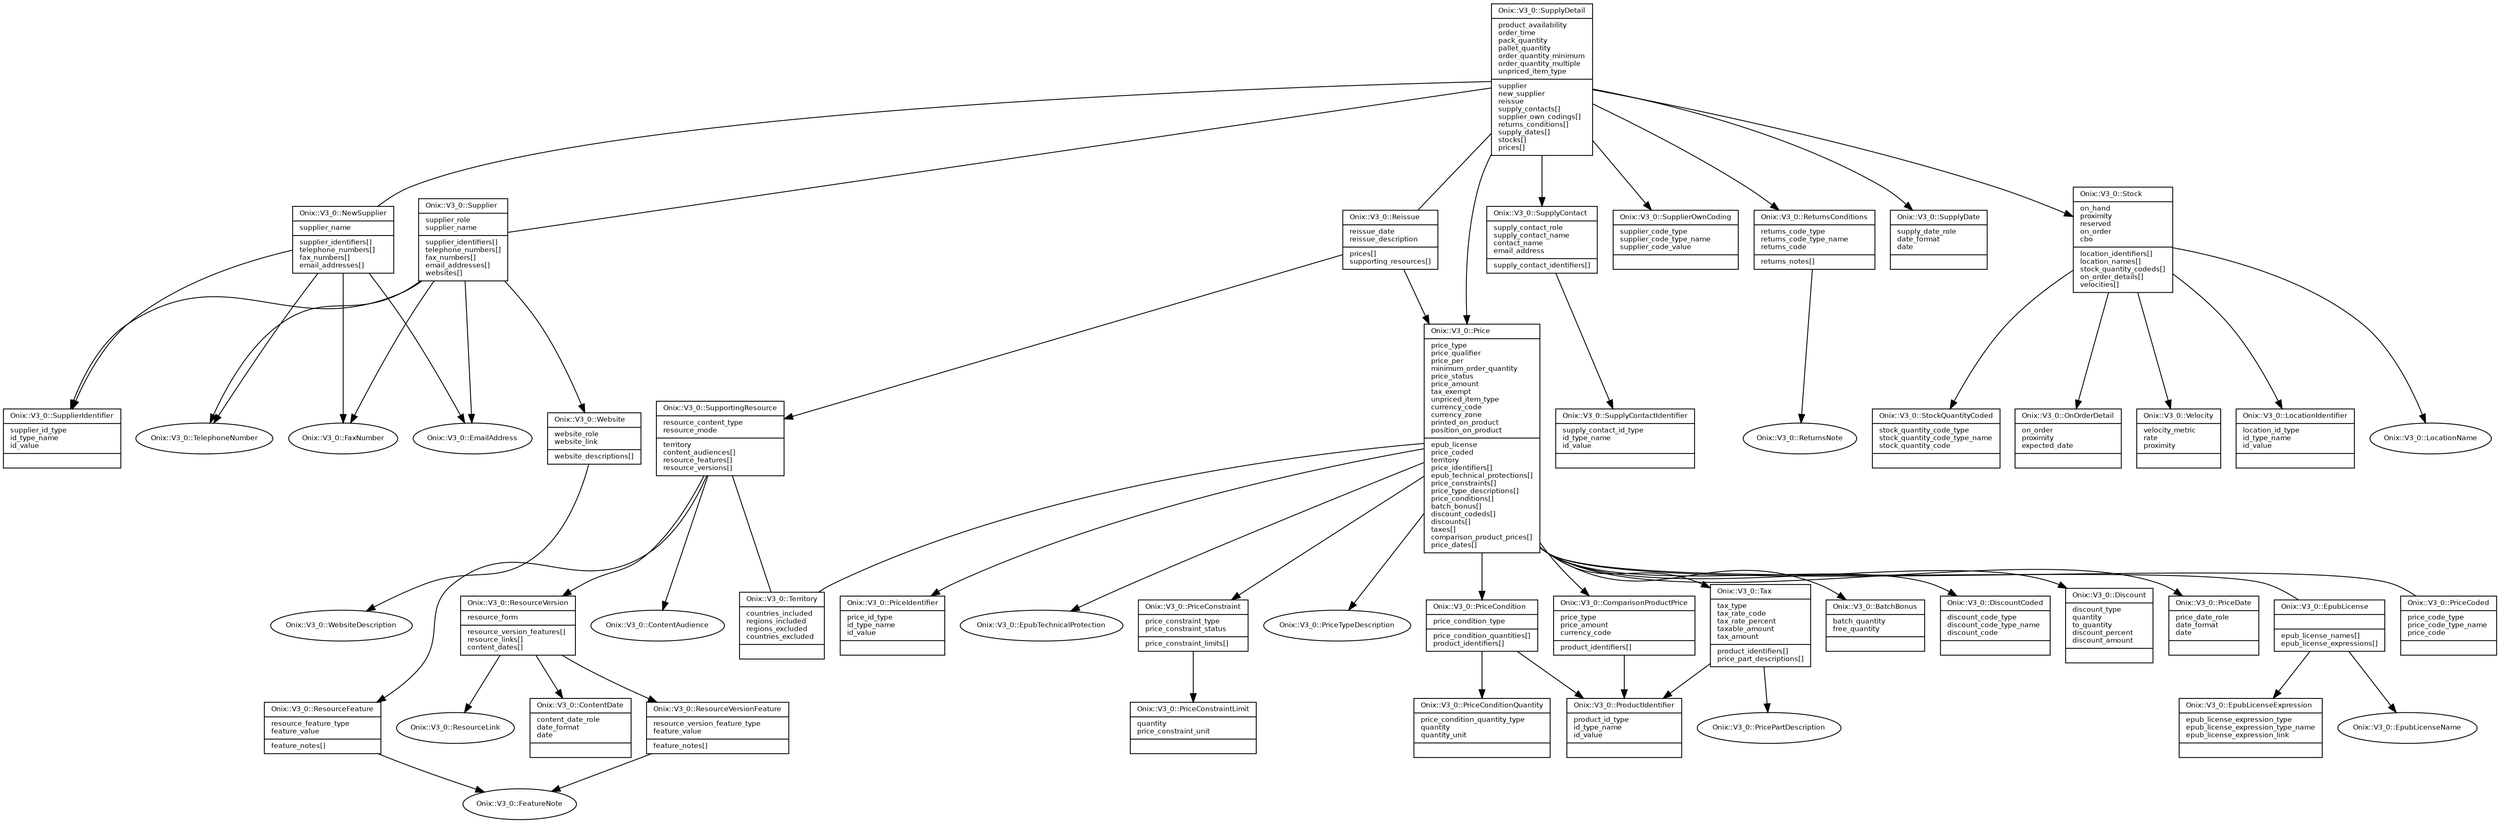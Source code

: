 digraph G {
  fontname = "Bitstream Vera Sans"
  fontsize = 8

  node [
    fontname = "Bitstream Vera Sans"
    fontsize = 8
    shape = "record"
  ]

  edge [
    fontname = "Bitstream Vera Sans"
    fontsize = 8
  ]

  SupplyDetail [
    label = "{Onix::V3_0::SupplyDetail\l|product_availability\lorder_time\lpack_quantity\lpallet_quantity\lorder_quantity_minimum\lorder_quantity_multiple\lunpriced_item_type\l|supplier\lnew_supplier\lreissue\lsupply_contacts[]\lsupplier_own_codings[]\lreturns_conditions[]\lsupply_dates[]\lstocks[]\lprices[]\l}"
  ]

  SupplyDetail -> Supplier [arrowhead=none]
  SupplyDetail -> NewSupplier [arrowhead=none]
  SupplyDetail -> Reissue [arrowhead=none]
  SupplyDetail -> SupplyContact [arrowhead=normal]
  SupplyDetail -> SupplierOwnCoding [arrowhead=normal]
  SupplyDetail -> ReturnsConditions [arrowhead=normal]
  SupplyDetail -> SupplyDate [arrowhead=normal]
  SupplyDetail -> Stock [arrowhead=normal]
  SupplyDetail -> Price [arrowhead=normal]

  Supplier [
    label = "{Onix::V3_0::Supplier\l|supplier_role\lsupplier_name\l|supplier_identifiers[]\ltelephone_numbers[]\lfax_numbers[]\lemail_addresses[]\lwebsites[]\l}"
  ]

  Supplier -> SupplierIdentifier [arrowhead=normal]
  Supplier -> TelephoneNumber [arrowhead=normal]
  Supplier -> FaxNumber [arrowhead=normal]
  Supplier -> EmailAddress [arrowhead=normal]
  Supplier -> Website [arrowhead=normal]

  SupplierIdentifier [
    label = "{Onix::V3_0::SupplierIdentifier\l|supplier_id_type\lid_type_name\lid_value\l|\l}"
  ]




  TelephoneNumber [
    label = "Onix::V3_0::TelephoneNumber", shape = oval
  ]




  FaxNumber [
    label = "Onix::V3_0::FaxNumber", shape = oval
  ]




  EmailAddress [
    label = "Onix::V3_0::EmailAddress", shape = oval
  ]




  Website [
    label = "{Onix::V3_0::Website\l|website_role\lwebsite_link\l|website_descriptions[]\l}"
  ]

  Website -> WebsiteDescription [arrowhead=normal]

  WebsiteDescription [
    label = "Onix::V3_0::WebsiteDescription", shape = oval
  ]




  NewSupplier [
    label = "{Onix::V3_0::NewSupplier\l|supplier_name\l|supplier_identifiers[]\ltelephone_numbers[]\lfax_numbers[]\lemail_addresses[]\l}"
  ]

  NewSupplier -> SupplierIdentifier [arrowhead=normal]
  NewSupplier -> TelephoneNumber [arrowhead=normal]
  NewSupplier -> FaxNumber [arrowhead=normal]
  NewSupplier -> EmailAddress [arrowhead=normal]





  Reissue [
    label = "{Onix::V3_0::Reissue\l|reissue_date\lreissue_description\l|prices[]\lsupporting_resources[]\l}"
  ]

  Reissue -> Price [arrowhead=normal]
  Reissue -> SupportingResource [arrowhead=normal]

  Price [
    label = "{Onix::V3_0::Price\l|price_type\lprice_qualifier\lprice_per\lminimum_order_quantity\lprice_status\lprice_amount\ltax_exempt\lunpriced_item_type\lcurrency_code\lcurrency_zone\lprinted_on_product\lposition_on_product\l|epub_license\lprice_coded\lterritory\lprice_identifiers[]\lepub_technical_protections[]\lprice_constraints[]\lprice_type_descriptions[]\lprice_conditions[]\lbatch_bonus[]\ldiscount_codeds[]\ldiscounts[]\ltaxes[]\lcomparison_product_prices[]\lprice_dates[]\l}"
  ]

  Price -> EpubLicense [arrowhead=none]
  Price -> PriceCoded [arrowhead=none]
  Price -> Territory [arrowhead=none]
  Price -> PriceIdentifier [arrowhead=normal]
  Price -> EpubTechnicalProtection [arrowhead=normal]
  Price -> PriceConstraint [arrowhead=normal]
  Price -> PriceTypeDescription [arrowhead=normal]
  Price -> PriceCondition [arrowhead=normal]
  Price -> BatchBonus [arrowhead=normal]
  Price -> DiscountCoded [arrowhead=normal]
  Price -> Discount [arrowhead=normal]
  Price -> Tax [arrowhead=normal]
  Price -> ComparisonProductPrice [arrowhead=normal]
  Price -> PriceDate [arrowhead=normal]

  EpubLicense [
    label = "{Onix::V3_0::EpubLicense\l|\l|epub_license_names[]\lepub_license_expressions[]\l}"
  ]

  EpubLicense -> EpubLicenseName [arrowhead=normal]
  EpubLicense -> EpubLicenseExpression [arrowhead=normal]

  EpubLicenseName [
    label = "Onix::V3_0::EpubLicenseName", shape = oval
  ]




  EpubLicenseExpression [
    label = "{Onix::V3_0::EpubLicenseExpression\l|epub_license_expression_type\lepub_license_expression_type_name\lepub_license_expression_link\l|\l}"
  ]




  PriceCoded [
    label = "{Onix::V3_0::PriceCoded\l|price_code_type\lprice_code_type_name\lprice_code\l|\l}"
  ]




  Territory [
    label = "{Onix::V3_0::Territory\l|countries_included\lregions_included\lregions_excluded\lcountries_excluded\l|\l}"
  ]




  PriceIdentifier [
    label = "{Onix::V3_0::PriceIdentifier\l|price_id_type\lid_type_name\lid_value\l|\l}"
  ]




  EpubTechnicalProtection [
    label = "Onix::V3_0::EpubTechnicalProtection", shape = oval
  ]




  PriceConstraint [
    label = "{Onix::V3_0::PriceConstraint\l|price_constraint_type\lprice_constraint_status\l|price_constraint_limits[]\l}"
  ]

  PriceConstraint -> PriceConstraintLimit [arrowhead=normal]

  PriceConstraintLimit [
    label = "{Onix::V3_0::PriceConstraintLimit\l|quantity\lprice_constraint_unit\l|\l}"
  ]




  PriceTypeDescription [
    label = "Onix::V3_0::PriceTypeDescription", shape = oval
  ]




  PriceCondition [
    label = "{Onix::V3_0::PriceCondition\l|price_condition_type\l|price_condition_quantities[]\lproduct_identifiers[]\l}"
  ]

  PriceCondition -> PriceConditionQuantity [arrowhead=normal]
  PriceCondition -> ProductIdentifier [arrowhead=normal]

  PriceConditionQuantity [
    label = "{Onix::V3_0::PriceConditionQuantity\l|price_condition_quantity_type\lquantity\lquantity_unit\l|\l}"
  ]




  ProductIdentifier [
    label = "{Onix::V3_0::ProductIdentifier\l|product_id_type\lid_type_name\lid_value\l|\l}"
  ]




  BatchBonus [
    label = "{Onix::V3_0::BatchBonus\l|batch_quantity\lfree_quantity\l|\l}"
  ]




  DiscountCoded [
    label = "{Onix::V3_0::DiscountCoded\l|discount_code_type\ldiscount_code_type_name\ldiscount_code\l|\l}"
  ]




  Discount [
    label = "{Onix::V3_0::Discount\l|discount_type\lquantity\lto_quantity\ldiscount_percent\ldiscount_amount\l|\l}"
  ]




  Tax [
    label = "{Onix::V3_0::Tax\l|tax_type\ltax_rate_code\ltax_rate_percent\ltaxable_amount\ltax_amount\l|product_identifiers[]\lprice_part_descriptions[]\l}"
  ]

  Tax -> ProductIdentifier [arrowhead=normal]
  Tax -> PricePartDescription [arrowhead=normal]


  PricePartDescription [
    label = "Onix::V3_0::PricePartDescription", shape = oval
  ]




  ComparisonProductPrice [
    label = "{Onix::V3_0::ComparisonProductPrice\l|price_type\lprice_amount\lcurrency_code\l|product_identifiers[]\l}"
  ]

  ComparisonProductPrice -> ProductIdentifier [arrowhead=normal]


  PriceDate [
    label = "{Onix::V3_0::PriceDate\l|price_date_role\ldate_format\ldate\l|\l}"
  ]




  SupportingResource [
    label = "{Onix::V3_0::SupportingResource\l|resource_content_type\lresource_mode\l|territory\lcontent_audiences[]\lresource_features[]\lresource_versions[]\l}"
  ]

  SupportingResource -> Territory [arrowhead=none]
  SupportingResource -> ContentAudience [arrowhead=normal]
  SupportingResource -> ResourceFeature [arrowhead=normal]
  SupportingResource -> ResourceVersion [arrowhead=normal]


  ContentAudience [
    label = "Onix::V3_0::ContentAudience", shape = oval
  ]




  ResourceFeature [
    label = "{Onix::V3_0::ResourceFeature\l|resource_feature_type\lfeature_value\l|feature_notes[]\l}"
  ]

  ResourceFeature -> FeatureNote [arrowhead=normal]

  FeatureNote [
    label = "Onix::V3_0::FeatureNote", shape = oval
  ]




  ResourceVersion [
    label = "{Onix::V3_0::ResourceVersion\l|resource_form\l|resource_version_features[]\lresource_links[]\lcontent_dates[]\l}"
  ]

  ResourceVersion -> ResourceVersionFeature [arrowhead=normal]
  ResourceVersion -> ResourceLink [arrowhead=normal]
  ResourceVersion -> ContentDate [arrowhead=normal]

  ResourceVersionFeature [
    label = "{Onix::V3_0::ResourceVersionFeature\l|resource_version_feature_type\lfeature_value\l|feature_notes[]\l}"
  ]

  ResourceVersionFeature -> FeatureNote [arrowhead=normal]


  ResourceLink [
    label = "Onix::V3_0::ResourceLink", shape = oval
  ]




  ContentDate [
    label = "{Onix::V3_0::ContentDate\l|content_date_role\ldate_format\ldate\l|\l}"
  ]




  SupplyContact [
    label = "{Onix::V3_0::SupplyContact\l|supply_contact_role\lsupply_contact_name\lcontact_name\lemail_address\l|supply_contact_identifiers[]\l}"
  ]

  SupplyContact -> SupplyContactIdentifier [arrowhead=normal]

  SupplyContactIdentifier [
    label = "{Onix::V3_0::SupplyContactIdentifier\l|supply_contact_id_type\lid_type_name\lid_value\l|\l}"
  ]




  SupplierOwnCoding [
    label = "{Onix::V3_0::SupplierOwnCoding\l|supplier_code_type\lsupplier_code_type_name\lsupplier_code_value\l|\l}"
  ]




  ReturnsConditions [
    label = "{Onix::V3_0::ReturnsConditions\l|returns_code_type\lreturns_code_type_name\lreturns_code\l|returns_notes[]\l}"
  ]

  ReturnsConditions -> ReturnsNote [arrowhead=normal]

  ReturnsNote [
    label = "Onix::V3_0::ReturnsNote", shape = oval
  ]




  SupplyDate [
    label = "{Onix::V3_0::SupplyDate\l|supply_date_role\ldate_format\ldate\l|\l}"
  ]




  Stock [
    label = "{Onix::V3_0::Stock\l|on_hand\lproximity\lreserved\lon_order\lcbo\l|location_identifiers[]\llocation_names[]\lstock_quantity_codeds[]\lon_order_details[]\lvelocities[]\l}"
  ]

  Stock -> LocationIdentifier [arrowhead=normal]
  Stock -> LocationName [arrowhead=normal]
  Stock -> StockQuantityCoded [arrowhead=normal]
  Stock -> OnOrderDetail [arrowhead=normal]
  Stock -> Velocity [arrowhead=normal]

  LocationIdentifier [
    label = "{Onix::V3_0::LocationIdentifier\l|location_id_type\lid_type_name\lid_value\l|\l}"
  ]




  LocationName [
    label = "Onix::V3_0::LocationName", shape = oval
  ]




  StockQuantityCoded [
    label = "{Onix::V3_0::StockQuantityCoded\l|stock_quantity_code_type\lstock_quantity_code_type_name\lstock_quantity_code\l|\l}"
  ]




  OnOrderDetail [
    label = "{Onix::V3_0::OnOrderDetail\l|on_order\lproximity\lexpected_date\l|\l}"
  ]




  Velocity [
    label = "{Onix::V3_0::Velocity\l|velocity_metric\lrate\lproximity\l|\l}"
  ]





}
